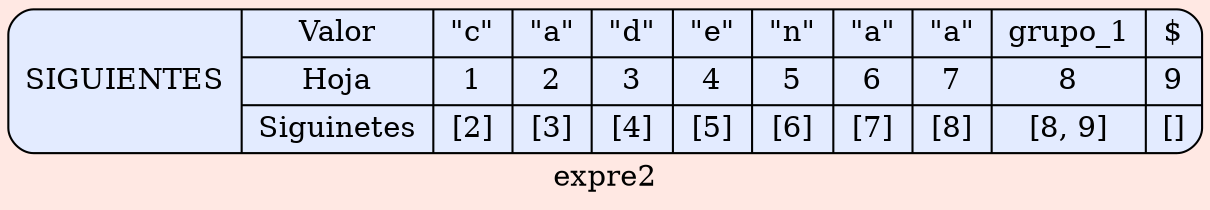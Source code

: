 digraph structs { 
  bgcolor = "#FFE8E3"   
 node [shape=Mrecord fillcolor="#E3EBFF" style =filled];
label ="expre2"
struct1 [label="SIGUIENTES| { Valor | Hoja| Siguinetes } | 
{ \"c\"| 1 | [2]}|
{ \"a\"| 2 | [3]}|
{ \"d\"| 3 | [4]}|
{ \"e\"| 4 | [5]}|
{ \"n\"| 5 | [6]}|
{ \"a\"| 6 | [7]}|
{ \"a\"| 7 | [8]}|
{ grupo_1| 8 | [8, 9]}|
{ $| 9 | []}
"];
 }